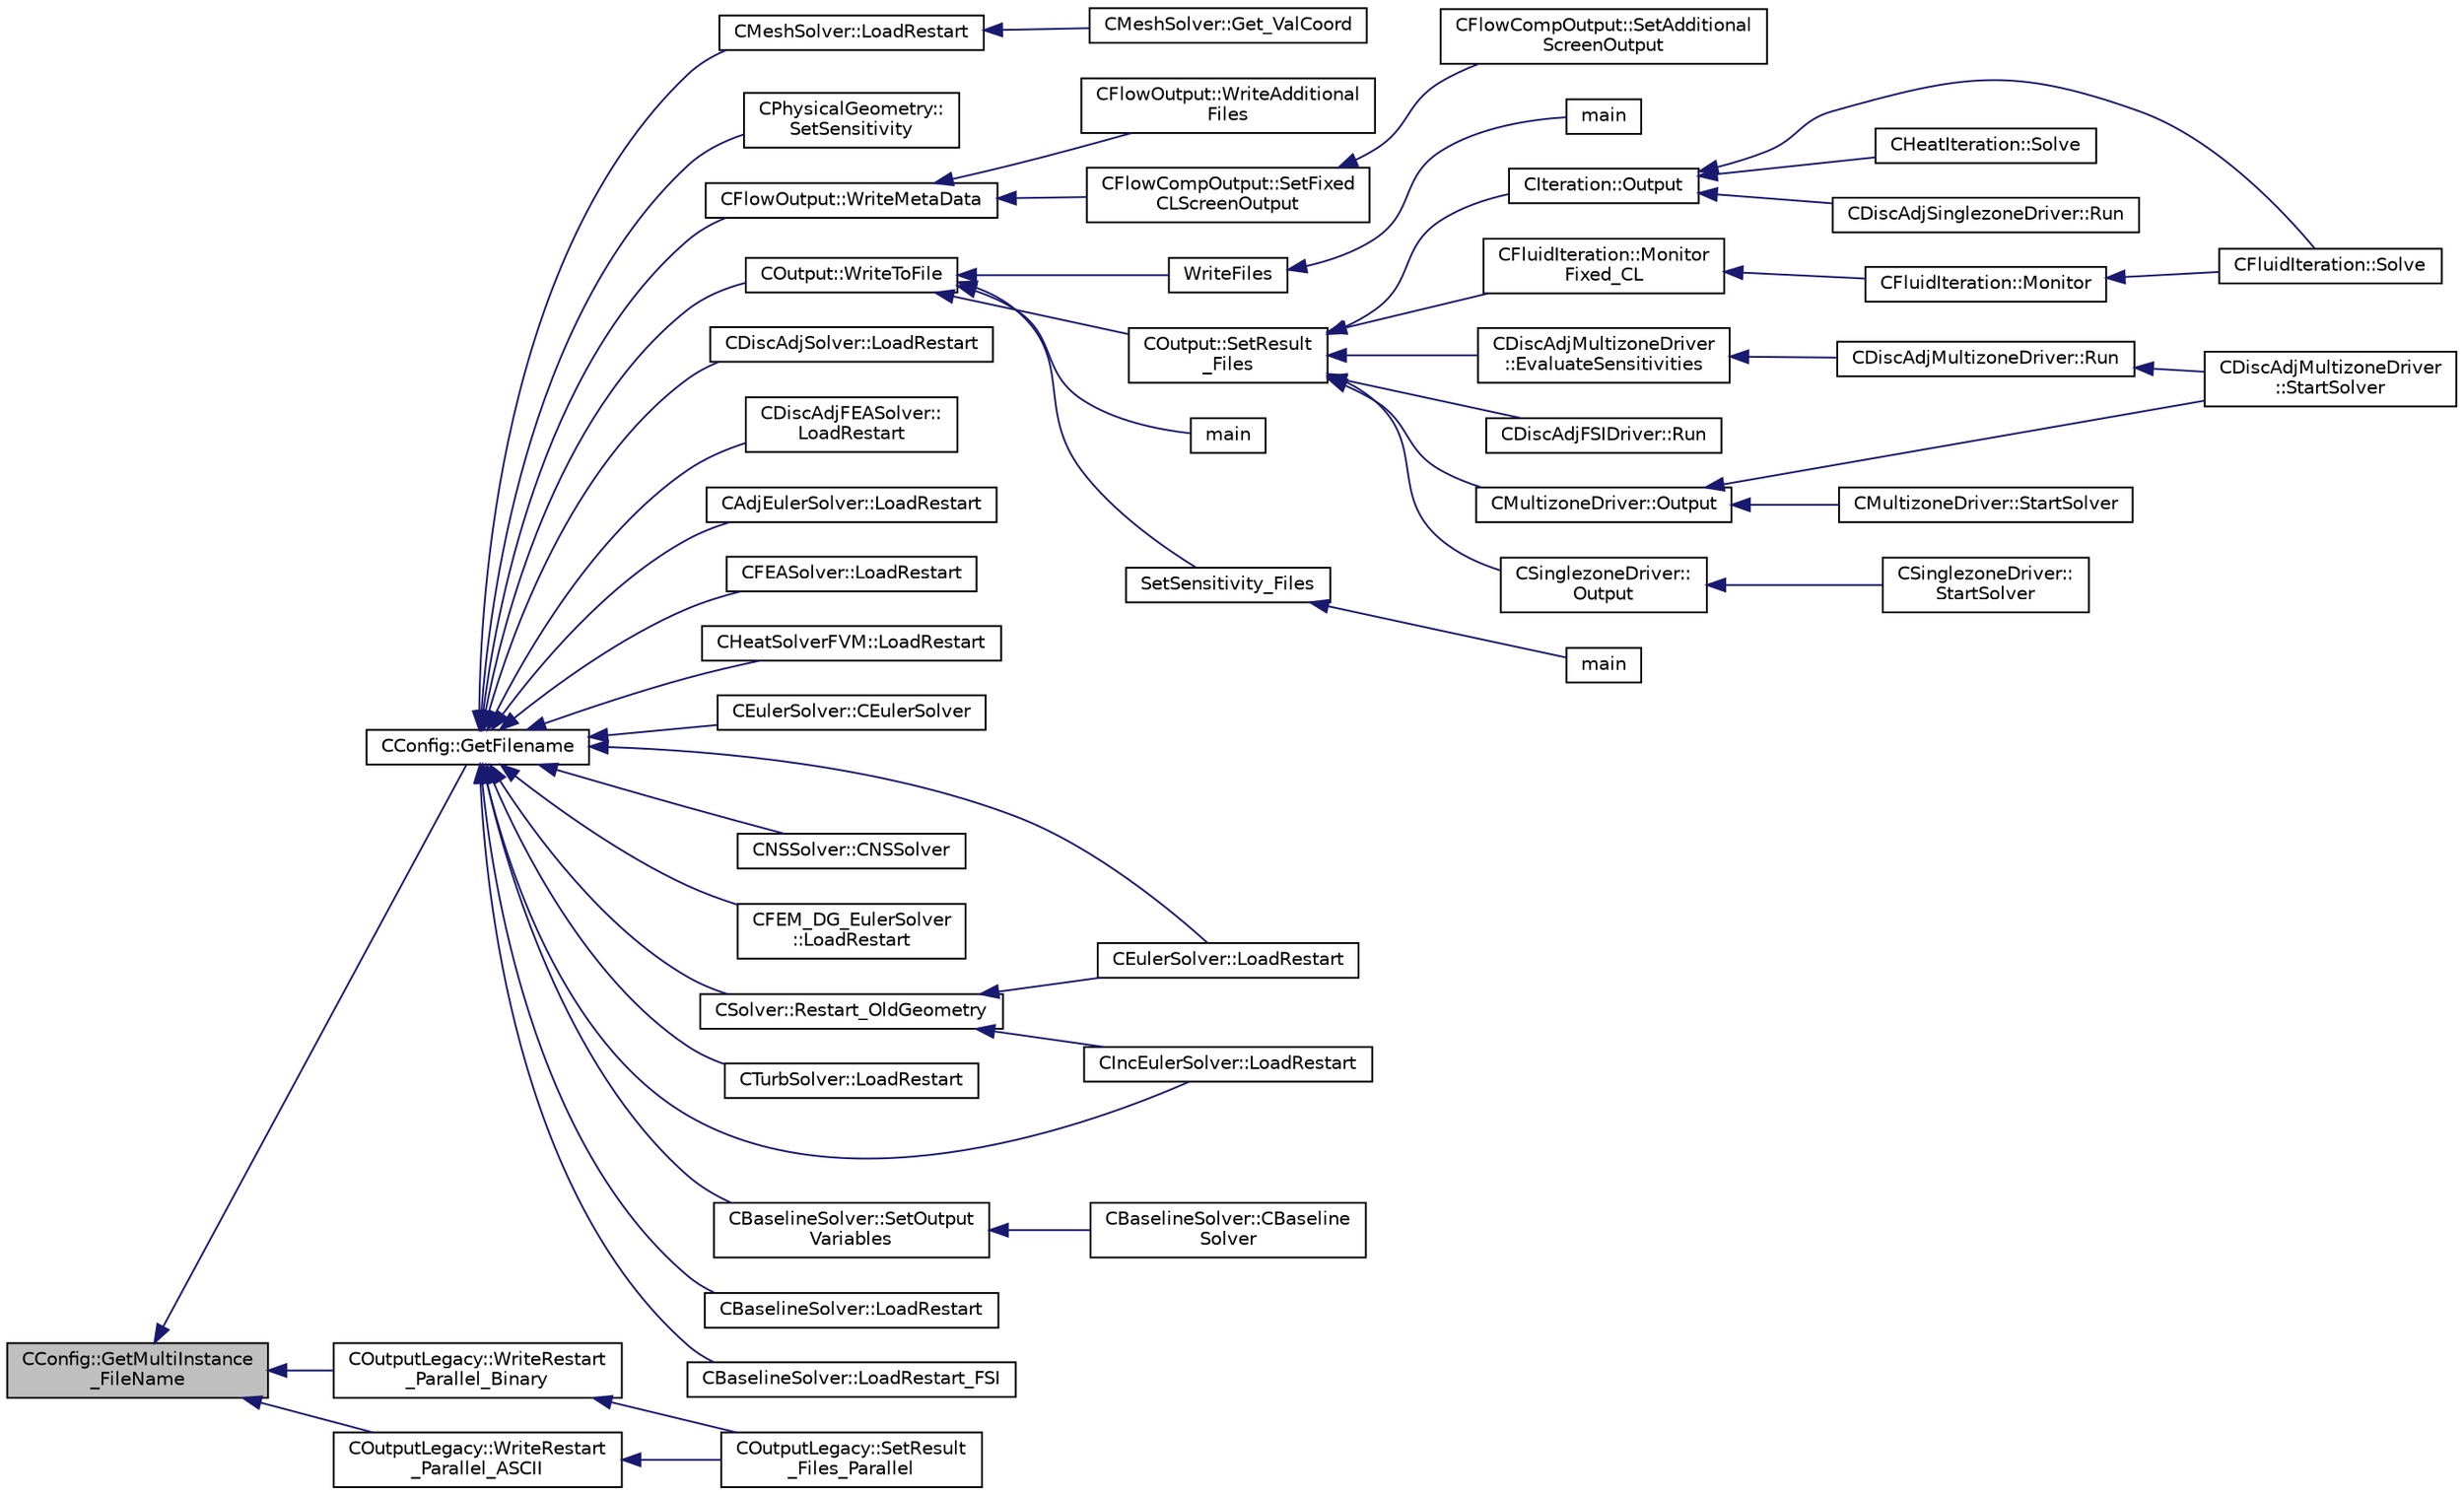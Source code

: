 digraph "CConfig::GetMultiInstance_FileName"
{
  edge [fontname="Helvetica",fontsize="10",labelfontname="Helvetica",labelfontsize="10"];
  node [fontname="Helvetica",fontsize="10",shape=record];
  rankdir="LR";
  Node8092 [label="CConfig::GetMultiInstance\l_FileName",height=0.2,width=0.4,color="black", fillcolor="grey75", style="filled", fontcolor="black"];
  Node8092 -> Node8093 [dir="back",color="midnightblue",fontsize="10",style="solid",fontname="Helvetica"];
  Node8093 [label="CConfig::GetFilename",height=0.2,width=0.4,color="black", fillcolor="white", style="filled",URL="$class_c_config.html#a71b8b08c6c1ba23c9ba1ed687bb635dc",tooltip="Add any numbers necessary to the filename (iteration number, zone ID ...) "];
  Node8093 -> Node8094 [dir="back",color="midnightblue",fontsize="10",style="solid",fontname="Helvetica"];
  Node8094 [label="CPhysicalGeometry::\lSetSensitivity",height=0.2,width=0.4,color="black", fillcolor="white", style="filled",URL="$class_c_physical_geometry.html#a01b28fa420b3d1138aa8816453202a33",tooltip="Read the sensitivity from adjoint solution file and store it. "];
  Node8093 -> Node8095 [dir="back",color="midnightblue",fontsize="10",style="solid",fontname="Helvetica"];
  Node8095 [label="CFlowOutput::WriteMetaData",height=0.2,width=0.4,color="black", fillcolor="white", style="filled",URL="$class_c_flow_output.html#a9674c1e90c9e8e3a4fac08b20d5b6ac0",tooltip="Write information to meta data file. "];
  Node8095 -> Node8096 [dir="back",color="midnightblue",fontsize="10",style="solid",fontname="Helvetica"];
  Node8096 [label="CFlowCompOutput::SetFixed\lCLScreenOutput",height=0.2,width=0.4,color="black", fillcolor="white", style="filled",URL="$class_c_flow_comp_output.html#a5f8640bafa6e69a7681c8b26e1058cf8",tooltip="Write additional output for fixed CL mode. "];
  Node8096 -> Node8097 [dir="back",color="midnightblue",fontsize="10",style="solid",fontname="Helvetica"];
  Node8097 [label="CFlowCompOutput::SetAdditional\lScreenOutput",height=0.2,width=0.4,color="black", fillcolor="white", style="filled",URL="$class_c_flow_comp_output.html#a3f892f5388328b73fe4d70128ac06494",tooltip="Write any additional output defined for the current solver. "];
  Node8095 -> Node8098 [dir="back",color="midnightblue",fontsize="10",style="solid",fontname="Helvetica"];
  Node8098 [label="CFlowOutput::WriteAdditional\lFiles",height=0.2,width=0.4,color="black", fillcolor="white", style="filled",URL="$class_c_flow_output.html#aaac3fb7b2575967b157c306065ab1ea8",tooltip="Write any additional files defined for the current solver. "];
  Node8093 -> Node8099 [dir="back",color="midnightblue",fontsize="10",style="solid",fontname="Helvetica"];
  Node8099 [label="COutput::WriteToFile",height=0.2,width=0.4,color="black", fillcolor="white", style="filled",URL="$class_c_output.html#af8fba1a012ec9464eb70e45d0bade78a",tooltip="Allocates the appropriate file writer based on the chosen format and writes sorted data to file..."];
  Node8099 -> Node8100 [dir="back",color="midnightblue",fontsize="10",style="solid",fontname="Helvetica"];
  Node8100 [label="COutput::SetResult\l_Files",height=0.2,width=0.4,color="black", fillcolor="white", style="filled",URL="$class_c_output.html#a8cae0e94e8769f55d5865df600acbc2f",tooltip="Loop through all requested output files and write the volume output data. "];
  Node8100 -> Node8101 [dir="back",color="midnightblue",fontsize="10",style="solid",fontname="Helvetica"];
  Node8101 [label="CDiscAdjMultizoneDriver\l::EvaluateSensitivities",height=0.2,width=0.4,color="black", fillcolor="white", style="filled",URL="$class_c_disc_adj_multizone_driver.html#ac2789097629674cfb7d4de64954024df",tooltip="Evaluate sensitivites for the current adjoint solution and output files. "];
  Node8101 -> Node8102 [dir="back",color="midnightblue",fontsize="10",style="solid",fontname="Helvetica"];
  Node8102 [label="CDiscAdjMultizoneDriver::Run",height=0.2,width=0.4,color="black", fillcolor="white", style="filled",URL="$class_c_disc_adj_multizone_driver.html#af996aecdb6d20aa4fc81c9b67295abf5",tooltip="[Overload] Run an discrete adjoint update of all solvers within multiple zones. "];
  Node8102 -> Node8103 [dir="back",color="midnightblue",fontsize="10",style="solid",fontname="Helvetica"];
  Node8103 [label="CDiscAdjMultizoneDriver\l::StartSolver",height=0.2,width=0.4,color="black", fillcolor="white", style="filled",URL="$class_c_disc_adj_multizone_driver.html#a75de0a1a482ceeed4301a384f1515092",tooltip="[Overload] Launch the computation for discrete adjoint multizone problems. "];
  Node8100 -> Node8104 [dir="back",color="midnightblue",fontsize="10",style="solid",fontname="Helvetica"];
  Node8104 [label="CDiscAdjFSIDriver::Run",height=0.2,width=0.4,color="black", fillcolor="white", style="filled",URL="$class_c_disc_adj_f_s_i_driver.html#a2e965d6e9c4dcfc296077cae225cab21",tooltip="Run a Discrete Adjoint iteration for the FSI problem. "];
  Node8100 -> Node8105 [dir="back",color="midnightblue",fontsize="10",style="solid",fontname="Helvetica"];
  Node8105 [label="CMultizoneDriver::Output",height=0.2,width=0.4,color="black", fillcolor="white", style="filled",URL="$class_c_multizone_driver.html#a994366ecc93e27a86948b93cd3c722e7",tooltip="Output the solution in solution file. "];
  Node8105 -> Node8103 [dir="back",color="midnightblue",fontsize="10",style="solid",fontname="Helvetica"];
  Node8105 -> Node8106 [dir="back",color="midnightblue",fontsize="10",style="solid",fontname="Helvetica"];
  Node8106 [label="CMultizoneDriver::StartSolver",height=0.2,width=0.4,color="black", fillcolor="white", style="filled",URL="$class_c_multizone_driver.html#a03cfc000c383ef0d86d34e1c6aef5ff3",tooltip="[Overload] Launch the computation for multizone problems. "];
  Node8100 -> Node8107 [dir="back",color="midnightblue",fontsize="10",style="solid",fontname="Helvetica"];
  Node8107 [label="CSinglezoneDriver::\lOutput",height=0.2,width=0.4,color="black", fillcolor="white", style="filled",URL="$class_c_singlezone_driver.html#afc32b69df4468ab19f5285782b91f0be",tooltip="Output the solution in solution file. "];
  Node8107 -> Node8108 [dir="back",color="midnightblue",fontsize="10",style="solid",fontname="Helvetica"];
  Node8108 [label="CSinglezoneDriver::\lStartSolver",height=0.2,width=0.4,color="black", fillcolor="white", style="filled",URL="$class_c_singlezone_driver.html#a6eb4215f7ee740a6d5edb798110ce44a",tooltip="[Overload] Launch the computation for single-zone problems. "];
  Node8100 -> Node8109 [dir="back",color="midnightblue",fontsize="10",style="solid",fontname="Helvetica"];
  Node8109 [label="CIteration::Output",height=0.2,width=0.4,color="black", fillcolor="white", style="filled",URL="$class_c_iteration.html#a81703988a52c42fd644506cd2009c8e1",tooltip="A virtual member. "];
  Node8109 -> Node8110 [dir="back",color="midnightblue",fontsize="10",style="solid",fontname="Helvetica"];
  Node8110 [label="CDiscAdjSinglezoneDriver::Run",height=0.2,width=0.4,color="black", fillcolor="white", style="filled",URL="$class_c_disc_adj_singlezone_driver.html#a624c84f750a031872526d62b93cff1f1",tooltip="Run a single iteration of the discrete adjoint solver with a single zone. "];
  Node8109 -> Node8111 [dir="back",color="midnightblue",fontsize="10",style="solid",fontname="Helvetica"];
  Node8111 [label="CFluidIteration::Solve",height=0.2,width=0.4,color="black", fillcolor="white", style="filled",URL="$class_c_fluid_iteration.html#ae22cd342c9c9d2ea5ac3f5103394ff80",tooltip="Iterate the fluid system for a number of Inner_Iter iterations. "];
  Node8109 -> Node8112 [dir="back",color="midnightblue",fontsize="10",style="solid",fontname="Helvetica"];
  Node8112 [label="CHeatIteration::Solve",height=0.2,width=0.4,color="black", fillcolor="white", style="filled",URL="$class_c_heat_iteration.html#ac9bc702cd04ec181d142db04b176e3b1",tooltip="Perform a single iteration of the wave system. "];
  Node8100 -> Node8113 [dir="back",color="midnightblue",fontsize="10",style="solid",fontname="Helvetica"];
  Node8113 [label="CFluidIteration::Monitor\lFixed_CL",height=0.2,width=0.4,color="black", fillcolor="white", style="filled",URL="$class_c_fluid_iteration.html#a21538ff2df862f29e659135452d901a1",tooltip="Fixed CL monitoring function. "];
  Node8113 -> Node8114 [dir="back",color="midnightblue",fontsize="10",style="solid",fontname="Helvetica"];
  Node8114 [label="CFluidIteration::Monitor",height=0.2,width=0.4,color="black", fillcolor="white", style="filled",URL="$class_c_fluid_iteration.html#a563192d869a4e82151c0bf6781b4890d",tooltip="Monitors the convergence and other metrics for the fluid system. "];
  Node8114 -> Node8111 [dir="back",color="midnightblue",fontsize="10",style="solid",fontname="Helvetica"];
  Node8099 -> Node8115 [dir="back",color="midnightblue",fontsize="10",style="solid",fontname="Helvetica"];
  Node8115 [label="main",height=0.2,width=0.4,color="black", fillcolor="white", style="filled",URL="$_s_u2___d_e_f_8cpp.html#a0ddf1224851353fc92bfbff6f499fa97"];
  Node8099 -> Node8116 [dir="back",color="midnightblue",fontsize="10",style="solid",fontname="Helvetica"];
  Node8116 [label="SetSensitivity_Files",height=0.2,width=0.4,color="black", fillcolor="white", style="filled",URL="$_s_u2___d_o_t_8cpp.html#a63d4fd49ad25f4916709545fb847948c",tooltip="Write the sensitivity (including mesh sensitivity) computed with the discrete adjoint method on the s..."];
  Node8116 -> Node8117 [dir="back",color="midnightblue",fontsize="10",style="solid",fontname="Helvetica"];
  Node8117 [label="main",height=0.2,width=0.4,color="black", fillcolor="white", style="filled",URL="$_s_u2___d_o_t_8cpp.html#a0ddf1224851353fc92bfbff6f499fa97"];
  Node8099 -> Node8118 [dir="back",color="midnightblue",fontsize="10",style="solid",fontname="Helvetica"];
  Node8118 [label="WriteFiles",height=0.2,width=0.4,color="black", fillcolor="white", style="filled",URL="$_s_u2___s_o_l_8cpp.html#a43305e0af849b318ce139ccf6a164626"];
  Node8118 -> Node8119 [dir="back",color="midnightblue",fontsize="10",style="solid",fontname="Helvetica"];
  Node8119 [label="main",height=0.2,width=0.4,color="black", fillcolor="white", style="filled",URL="$_s_u2___s_o_l_8cpp.html#a0ddf1224851353fc92bfbff6f499fa97"];
  Node8093 -> Node8120 [dir="back",color="midnightblue",fontsize="10",style="solid",fontname="Helvetica"];
  Node8120 [label="CDiscAdjSolver::LoadRestart",height=0.2,width=0.4,color="black", fillcolor="white", style="filled",URL="$class_c_disc_adj_solver.html#ae9b5d31c76381f5d45884642694d9879",tooltip="Load a solution from a restart file. "];
  Node8093 -> Node8121 [dir="back",color="midnightblue",fontsize="10",style="solid",fontname="Helvetica"];
  Node8121 [label="CDiscAdjFEASolver::\lLoadRestart",height=0.2,width=0.4,color="black", fillcolor="white", style="filled",URL="$class_c_disc_adj_f_e_a_solver.html#a21c5685021d084732a1aa3d552cd9043",tooltip="Load a solution from a restart file. "];
  Node8093 -> Node8122 [dir="back",color="midnightblue",fontsize="10",style="solid",fontname="Helvetica"];
  Node8122 [label="CAdjEulerSolver::LoadRestart",height=0.2,width=0.4,color="black", fillcolor="white", style="filled",URL="$class_c_adj_euler_solver.html#acaf1ae2d6c07b492ab1eeca389881731",tooltip="Load a solution from a restart file. "];
  Node8093 -> Node8123 [dir="back",color="midnightblue",fontsize="10",style="solid",fontname="Helvetica"];
  Node8123 [label="CFEASolver::LoadRestart",height=0.2,width=0.4,color="black", fillcolor="white", style="filled",URL="$class_c_f_e_a_solver.html#a5f70ded742a6204f439628d029ac294a",tooltip="Load a solution from a restart file. "];
  Node8093 -> Node8124 [dir="back",color="midnightblue",fontsize="10",style="solid",fontname="Helvetica"];
  Node8124 [label="CHeatSolverFVM::LoadRestart",height=0.2,width=0.4,color="black", fillcolor="white", style="filled",URL="$class_c_heat_solver_f_v_m.html#a206fdd2ca3b6c1a050945a07dc38bd80",tooltip="Load a solution from a restart file. "];
  Node8093 -> Node8125 [dir="back",color="midnightblue",fontsize="10",style="solid",fontname="Helvetica"];
  Node8125 [label="CEulerSolver::CEulerSolver",height=0.2,width=0.4,color="black", fillcolor="white", style="filled",URL="$class_c_euler_solver.html#ae1e74218b4e943111b100d7ddcbd4db9"];
  Node8093 -> Node8126 [dir="back",color="midnightblue",fontsize="10",style="solid",fontname="Helvetica"];
  Node8126 [label="CEulerSolver::LoadRestart",height=0.2,width=0.4,color="black", fillcolor="white", style="filled",URL="$class_c_euler_solver.html#a463d0854ec9cfb4a277794df9329ebae",tooltip="Load a solution from a restart file. "];
  Node8093 -> Node8127 [dir="back",color="midnightblue",fontsize="10",style="solid",fontname="Helvetica"];
  Node8127 [label="CNSSolver::CNSSolver",height=0.2,width=0.4,color="black", fillcolor="white", style="filled",URL="$class_c_n_s_solver.html#a2a8ad49c42b4546696e631cf44b7788b"];
  Node8093 -> Node8128 [dir="back",color="midnightblue",fontsize="10",style="solid",fontname="Helvetica"];
  Node8128 [label="CFEM_DG_EulerSolver\l::LoadRestart",height=0.2,width=0.4,color="black", fillcolor="white", style="filled",URL="$class_c_f_e_m___d_g___euler_solver.html#aa7f0f59d70754d0b2abb8face8f8398d",tooltip="Load a solution from a restart file. "];
  Node8093 -> Node8129 [dir="back",color="midnightblue",fontsize="10",style="solid",fontname="Helvetica"];
  Node8129 [label="CIncEulerSolver::LoadRestart",height=0.2,width=0.4,color="black", fillcolor="white", style="filled",URL="$class_c_inc_euler_solver.html#aa4c572590c60bbc0f3db269eb55ea12f",tooltip="Load a solution from a restart file. "];
  Node8093 -> Node8130 [dir="back",color="midnightblue",fontsize="10",style="solid",fontname="Helvetica"];
  Node8130 [label="CTurbSolver::LoadRestart",height=0.2,width=0.4,color="black", fillcolor="white", style="filled",URL="$class_c_turb_solver.html#a943c5037261d947714a8767bc77b7103",tooltip="Load a solution from a restart file. "];
  Node8093 -> Node8131 [dir="back",color="midnightblue",fontsize="10",style="solid",fontname="Helvetica"];
  Node8131 [label="CSolver::Restart_OldGeometry",height=0.2,width=0.4,color="black", fillcolor="white", style="filled",URL="$class_c_solver.html#a5a2c57500290322ac02752f98fa1f163",tooltip="Load the geometries at the previous time states n and nM1. "];
  Node8131 -> Node8126 [dir="back",color="midnightblue",fontsize="10",style="solid",fontname="Helvetica"];
  Node8131 -> Node8129 [dir="back",color="midnightblue",fontsize="10",style="solid",fontname="Helvetica"];
  Node8093 -> Node8132 [dir="back",color="midnightblue",fontsize="10",style="solid",fontname="Helvetica"];
  Node8132 [label="CBaselineSolver::SetOutput\lVariables",height=0.2,width=0.4,color="black", fillcolor="white", style="filled",URL="$class_c_baseline_solver.html#ab8e4b1b71d637dd0adee324d4a7a6315",tooltip="Set the number of variables and string names from the restart file. "];
  Node8132 -> Node8133 [dir="back",color="midnightblue",fontsize="10",style="solid",fontname="Helvetica"];
  Node8133 [label="CBaselineSolver::CBaseline\lSolver",height=0.2,width=0.4,color="black", fillcolor="white", style="filled",URL="$class_c_baseline_solver.html#a996d9c6ee613b5b45a25a765f3c5e2cd"];
  Node8093 -> Node8134 [dir="back",color="midnightblue",fontsize="10",style="solid",fontname="Helvetica"];
  Node8134 [label="CBaselineSolver::LoadRestart",height=0.2,width=0.4,color="black", fillcolor="white", style="filled",URL="$class_c_baseline_solver.html#acb5f7a5211dcf8ba4337e9b251024553",tooltip="Load a solution from a restart file. "];
  Node8093 -> Node8135 [dir="back",color="midnightblue",fontsize="10",style="solid",fontname="Helvetica"];
  Node8135 [label="CBaselineSolver::LoadRestart_FSI",height=0.2,width=0.4,color="black", fillcolor="white", style="filled",URL="$class_c_baseline_solver.html#a548bcd96c3163a46e4cdf6a041818d2a",tooltip="Load a FSI solution from a restart file. "];
  Node8093 -> Node8136 [dir="back",color="midnightblue",fontsize="10",style="solid",fontname="Helvetica"];
  Node8136 [label="CMeshSolver::LoadRestart",height=0.2,width=0.4,color="black", fillcolor="white", style="filled",URL="$class_c_mesh_solver.html#a158c64de91317d7570e7192493fe0a19",tooltip="Load a solution from a restart file. "];
  Node8136 -> Node8137 [dir="back",color="midnightblue",fontsize="10",style="solid",fontname="Helvetica"];
  Node8137 [label="CMeshSolver::Get_ValCoord",height=0.2,width=0.4,color="black", fillcolor="white", style="filled",URL="$class_c_mesh_solver.html#a91bd5c2365d1a619c804311e0d5550cb",tooltip="Get the value of the reference coordinate to set on the element structure. "];
  Node8092 -> Node8138 [dir="back",color="midnightblue",fontsize="10",style="solid",fontname="Helvetica"];
  Node8138 [label="COutputLegacy::WriteRestart\l_Parallel_ASCII",height=0.2,width=0.4,color="black", fillcolor="white", style="filled",URL="$class_c_output_legacy.html#a6511b32d9b2fd3198c1de49256469fa0",tooltip="Write a native SU2 restart file (ASCII) in parallel. "];
  Node8138 -> Node8139 [dir="back",color="midnightblue",fontsize="10",style="solid",fontname="Helvetica"];
  Node8139 [label="COutputLegacy::SetResult\l_Files_Parallel",height=0.2,width=0.4,color="black", fillcolor="white", style="filled",URL="$class_c_output_legacy.html#a9e7832982d8237df4df455b027fd203b",tooltip="Writes and organizes the all the output files, except the history one, for parallel computations..."];
  Node8092 -> Node8140 [dir="back",color="midnightblue",fontsize="10",style="solid",fontname="Helvetica"];
  Node8140 [label="COutputLegacy::WriteRestart\l_Parallel_Binary",height=0.2,width=0.4,color="black", fillcolor="white", style="filled",URL="$class_c_output_legacy.html#a7bfa3a24fa48b0771e55199bf7ad7145",tooltip="Write a native SU2 restart file (binary) in parallel. "];
  Node8140 -> Node8139 [dir="back",color="midnightblue",fontsize="10",style="solid",fontname="Helvetica"];
}
